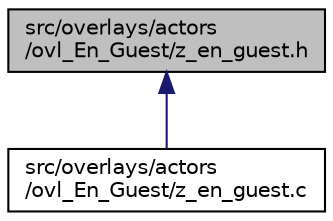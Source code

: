 digraph "src/overlays/actors/ovl_En_Guest/z_en_guest.h"
{
 // LATEX_PDF_SIZE
  edge [fontname="Helvetica",fontsize="10",labelfontname="Helvetica",labelfontsize="10"];
  node [fontname="Helvetica",fontsize="10",shape=record];
  Node1 [label="src/overlays/actors\l/ovl_En_Guest/z_en_guest.h",height=0.2,width=0.4,color="black", fillcolor="grey75", style="filled", fontcolor="black",tooltip=" "];
  Node1 -> Node2 [dir="back",color="midnightblue",fontsize="10",style="solid",fontname="Helvetica"];
  Node2 [label="src/overlays/actors\l/ovl_En_Guest/z_en_guest.c",height=0.2,width=0.4,color="black", fillcolor="white", style="filled",URL="$d1/d7e/z__en__guest_8c.html",tooltip=" "];
}
